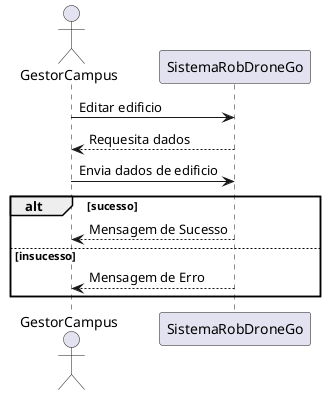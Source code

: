 @startuml
actor GestorCampus as actor
participant SistemaRobDroneGo as srdg
actor -> srdg: Editar edificio
srdg --> actor : Requesita dados
actor -> srdg: Envia dados de edificio
alt sucesso
srdg --> actor : Mensagem de Sucesso
else insucesso
srdg -->actor : Mensagem de Erro
end
@enduml